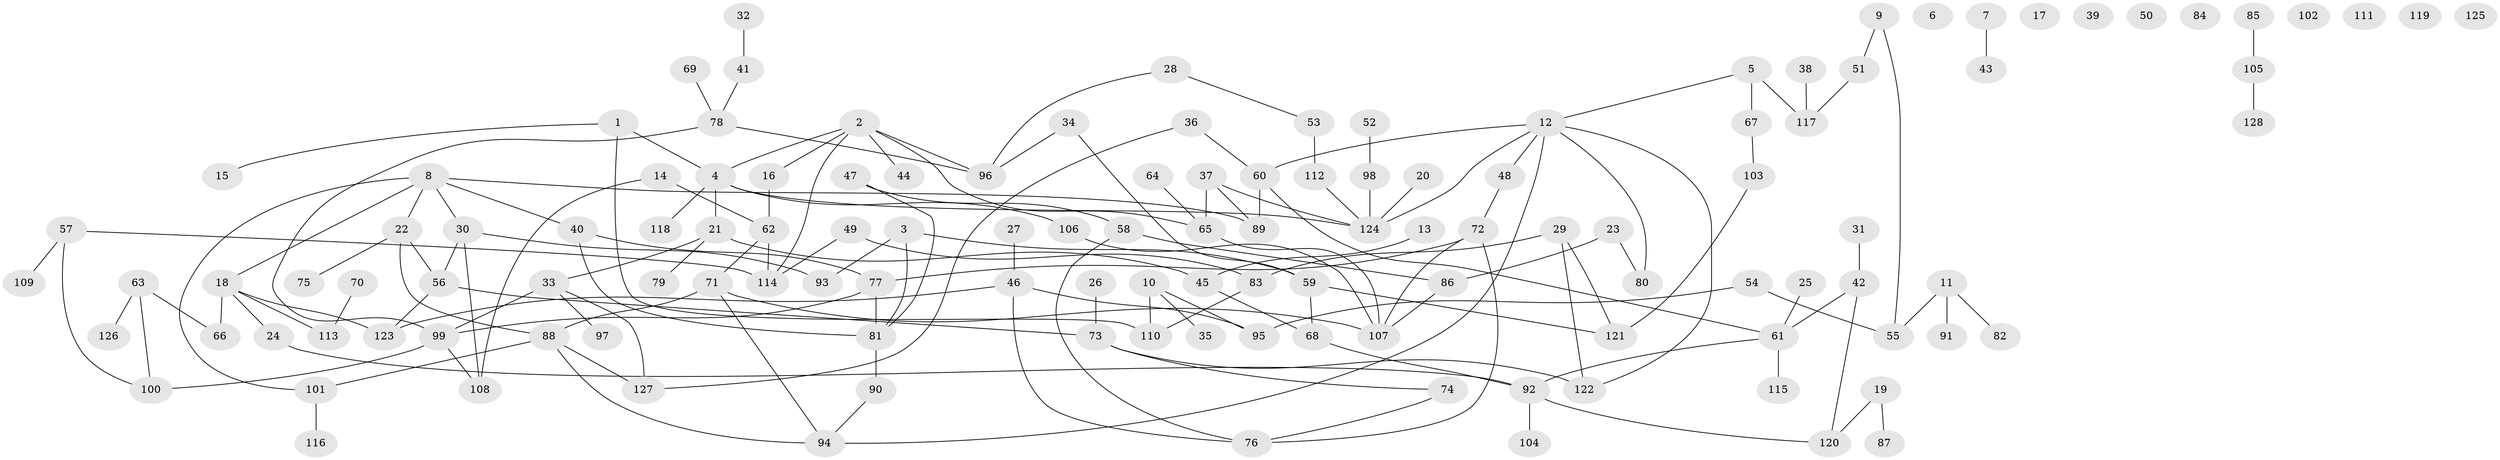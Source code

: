 // coarse degree distribution, {3: 0.14606741573033707, 10: 0.011235955056179775, 8: 0.011235955056179775, 0: 0.11235955056179775, 6: 0.06741573033707865, 4: 0.1348314606741573, 2: 0.21348314606741572, 1: 0.2247191011235955, 5: 0.06741573033707865, 7: 0.011235955056179775}
// Generated by graph-tools (version 1.1) at 2025/23/03/03/25 07:23:27]
// undirected, 128 vertices, 158 edges
graph export_dot {
graph [start="1"]
  node [color=gray90,style=filled];
  1;
  2;
  3;
  4;
  5;
  6;
  7;
  8;
  9;
  10;
  11;
  12;
  13;
  14;
  15;
  16;
  17;
  18;
  19;
  20;
  21;
  22;
  23;
  24;
  25;
  26;
  27;
  28;
  29;
  30;
  31;
  32;
  33;
  34;
  35;
  36;
  37;
  38;
  39;
  40;
  41;
  42;
  43;
  44;
  45;
  46;
  47;
  48;
  49;
  50;
  51;
  52;
  53;
  54;
  55;
  56;
  57;
  58;
  59;
  60;
  61;
  62;
  63;
  64;
  65;
  66;
  67;
  68;
  69;
  70;
  71;
  72;
  73;
  74;
  75;
  76;
  77;
  78;
  79;
  80;
  81;
  82;
  83;
  84;
  85;
  86;
  87;
  88;
  89;
  90;
  91;
  92;
  93;
  94;
  95;
  96;
  97;
  98;
  99;
  100;
  101;
  102;
  103;
  104;
  105;
  106;
  107;
  108;
  109;
  110;
  111;
  112;
  113;
  114;
  115;
  116;
  117;
  118;
  119;
  120;
  121;
  122;
  123;
  124;
  125;
  126;
  127;
  128;
  1 -- 4;
  1 -- 15;
  1 -- 110;
  2 -- 4;
  2 -- 16;
  2 -- 44;
  2 -- 65;
  2 -- 96;
  2 -- 114;
  3 -- 59;
  3 -- 81;
  3 -- 93;
  4 -- 21;
  4 -- 106;
  4 -- 118;
  4 -- 124;
  5 -- 12;
  5 -- 67;
  5 -- 117;
  7 -- 43;
  8 -- 18;
  8 -- 22;
  8 -- 30;
  8 -- 40;
  8 -- 89;
  8 -- 101;
  9 -- 51;
  9 -- 55;
  10 -- 35;
  10 -- 95;
  10 -- 110;
  11 -- 55;
  11 -- 82;
  11 -- 91;
  12 -- 48;
  12 -- 60;
  12 -- 80;
  12 -- 94;
  12 -- 122;
  12 -- 124;
  13 -- 45;
  14 -- 62;
  14 -- 108;
  16 -- 62;
  18 -- 24;
  18 -- 66;
  18 -- 113;
  18 -- 123;
  19 -- 87;
  19 -- 120;
  20 -- 124;
  21 -- 33;
  21 -- 45;
  21 -- 79;
  22 -- 56;
  22 -- 75;
  22 -- 88;
  23 -- 80;
  23 -- 86;
  24 -- 92;
  25 -- 61;
  26 -- 73;
  27 -- 46;
  28 -- 53;
  28 -- 96;
  29 -- 83;
  29 -- 121;
  29 -- 122;
  30 -- 56;
  30 -- 93;
  30 -- 108;
  31 -- 42;
  32 -- 41;
  33 -- 97;
  33 -- 99;
  33 -- 127;
  34 -- 59;
  34 -- 96;
  36 -- 60;
  36 -- 127;
  37 -- 65;
  37 -- 89;
  37 -- 124;
  38 -- 117;
  40 -- 77;
  40 -- 81;
  41 -- 78;
  42 -- 61;
  42 -- 120;
  45 -- 68;
  46 -- 76;
  46 -- 95;
  46 -- 123;
  47 -- 58;
  47 -- 81;
  48 -- 72;
  49 -- 83;
  49 -- 114;
  51 -- 117;
  52 -- 98;
  53 -- 112;
  54 -- 55;
  54 -- 95;
  56 -- 73;
  56 -- 123;
  57 -- 100;
  57 -- 109;
  57 -- 114;
  58 -- 76;
  58 -- 86;
  59 -- 68;
  59 -- 121;
  60 -- 61;
  60 -- 89;
  61 -- 92;
  61 -- 115;
  62 -- 71;
  62 -- 114;
  63 -- 66;
  63 -- 100;
  63 -- 126;
  64 -- 65;
  65 -- 107;
  67 -- 103;
  68 -- 92;
  69 -- 78;
  70 -- 113;
  71 -- 88;
  71 -- 94;
  71 -- 107;
  72 -- 76;
  72 -- 77;
  72 -- 107;
  73 -- 74;
  73 -- 122;
  74 -- 76;
  77 -- 81;
  77 -- 99;
  78 -- 96;
  78 -- 99;
  81 -- 90;
  83 -- 110;
  85 -- 105;
  86 -- 107;
  88 -- 94;
  88 -- 101;
  88 -- 127;
  90 -- 94;
  92 -- 104;
  92 -- 120;
  98 -- 124;
  99 -- 100;
  99 -- 108;
  101 -- 116;
  103 -- 121;
  105 -- 128;
  106 -- 107;
  112 -- 124;
}
